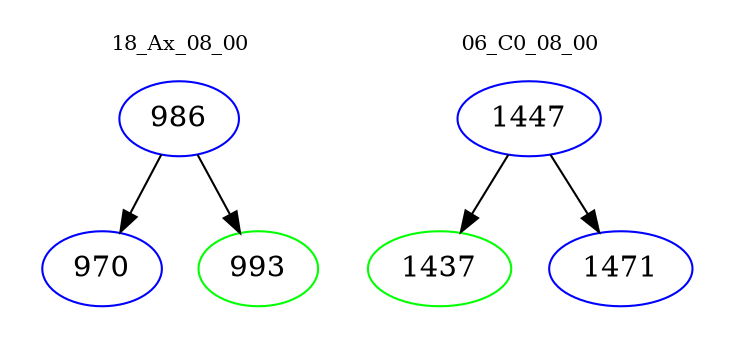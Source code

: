 digraph{
subgraph cluster_0 {
color = white
label = "18_Ax_08_00";
fontsize=10;
T0_986 [label="986", color="blue"]
T0_986 -> T0_970 [color="black"]
T0_970 [label="970", color="blue"]
T0_986 -> T0_993 [color="black"]
T0_993 [label="993", color="green"]
}
subgraph cluster_1 {
color = white
label = "06_C0_08_00";
fontsize=10;
T1_1447 [label="1447", color="blue"]
T1_1447 -> T1_1437 [color="black"]
T1_1437 [label="1437", color="green"]
T1_1447 -> T1_1471 [color="black"]
T1_1471 [label="1471", color="blue"]
}
}
